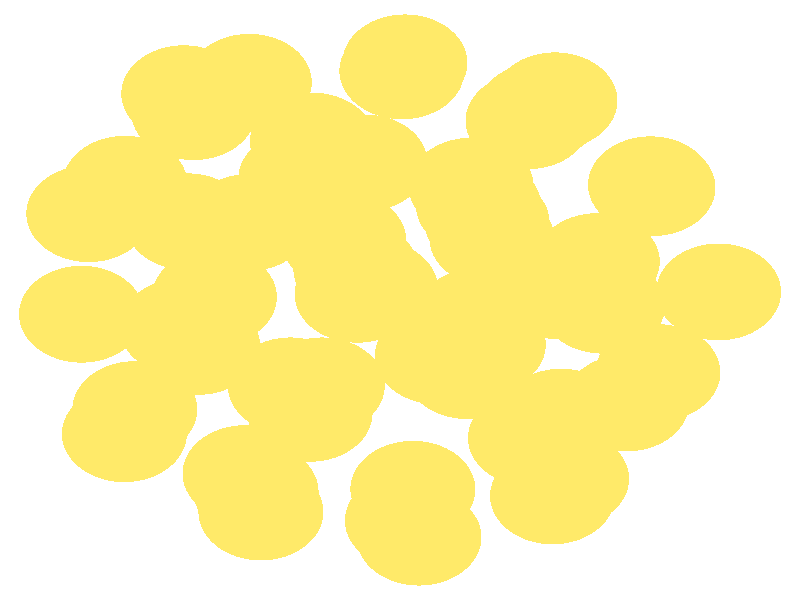 #include "colors.inc"
#include "finish.inc"

global_settings {assumed_gamma 1 max_trace_level 6}
background {color White}
camera {orthographic
  right -13.06*x up 12.65*y
  direction 1.00*z
  location <0,0,50.00> look_at <0,0,0>}
light_source {<  2.00,   3.00,  40.00> color White
  area_light <0.70, 0, 0>, <0, 0.70, 0>, 3, 3
  adaptive 1 jitter}

#declare simple = finish {phong 0.7}
#declare pale = finish {ambient .5 diffuse .85 roughness .001 specular 0.200 }
#declare intermediate = finish {ambient 0.3 diffuse 0.6 specular 0.10 roughness 0.04 }
#declare vmd = finish {ambient .0 diffuse .65 phong 0.1 phong_size 40. specular 0.500 }
#declare jmol = finish {ambient .2 diffuse .6 specular 1 roughness .001 metallic}
#declare ase2 = finish {ambient 0.05 brilliance 3 diffuse 0.6 metallic specular 0.70 roughness 0.04 reflection 0.15}
#declare ase3 = finish {ambient .15 brilliance 2 diffuse .6 metallic specular 1. roughness .001 reflection .0}
#declare glass = finish {ambient .05 diffuse .3 specular 1. roughness .001}
#declare Rcell = 0.050;
#declare Rbond = 0.100;

#macro atom(LOC, R, COL, FIN)
  sphere{LOC, R texture{pigment{COL} finish{FIN}}}
#end
#macro constrain(LOC, R, COL, FIN)
union{torus{R, Rcell rotate 45*z texture{pigment{COL} finish{FIN}}}
      torus{R, Rcell rotate -45*z texture{pigment{COL} finish{FIN}}}
      translate LOC}
#end

atom(< -4.50,  -2.82,  -6.92>, 1.02, rgb <1.00, 0.82, 0.14>, ase3) // #0 
atom(< -2.35,  -4.04,  -5.08>, 1.02, rgb <1.00, 0.82, 0.14>, ase3) // #1 
atom(< -4.33,  -2.31,  -4.08>, 1.02, rgb <1.00, 0.82, 0.14>, ase3) // #2 
atom(< -2.53,  -3.66,  -2.26>, 1.02, rgb <1.00, 0.82, 0.14>, ase3) // #3 
atom(< -1.27,  -1.81,  -3.82>, 1.02, rgb <1.00, 0.82, 0.14>, ase3) // #4 
atom(<  0.21,  -3.99,  -2.99>, 1.02, rgb <1.00, 0.82, 0.14>, ase3) // #5 
atom(< -3.30,  -0.98,  -1.81>, 1.02, rgb <1.00, 0.82, 0.14>, ase3) // #6 
atom(<  1.27,  -0.35,  -0.88>, 1.02, rgb <1.00, 0.82, 0.14>, ase3) // #7 
atom(< -5.20,  -0.30,  -5.94>, 1.02, rgb <1.00, 0.82, 0.14>, ase3) // #8 
atom(< -5.08,   1.82,  -7.86>, 1.02, rgb <1.00, 0.82, 0.14>, ase3) // #9 
atom(< -3.03,   0.06,  -4.78>, 1.02, rgb <1.00, 0.82, 0.14>, ase3) // #10 
atom(< -4.49,   2.44,  -5.20>, 1.02, rgb <1.00, 0.82, 0.14>, ase3) // #11 
atom(< -3.47,   1.65,  -2.60>, 1.02, rgb <1.00, 0.82, 0.14>, ase3) // #12 
atom(< -1.62,   2.56,  -4.46>, 1.02, rgb <1.00, 0.82, 0.14>, ase3) // #13 
atom(< -0.72,   0.65,  -2.69>, 1.02, rgb <1.00, 0.82, 0.14>, ase3) // #14 
atom(< -1.43,   3.35,  -1.82>, 1.02, rgb <1.00, 0.82, 0.14>, ase3) // #15 
atom(< -0.92,   1.26,   0.00>, 1.02, rgb <1.00, 0.82, 0.14>, ase3) // #16 
atom(<  1.16,   2.40,  -1.43>, 1.02, rgb <1.00, 0.82, 0.14>, ase3) // #17 
atom(< -2.46,   4.59,  -6.07>, 1.02, rgb <1.00, 0.82, 0.14>, ase3) // #18 
atom(< -3.53,   4.35,  -3.37>, 1.02, rgb <1.00, 0.82, 0.14>, ase3) // #19 
atom(<  0.03,   4.83,  -4.52>, 1.02, rgb <1.00, 0.82, 0.14>, ase3) // #20 
atom(< -2.27,  -4.47,  -7.79>, 1.02, rgb <1.00, 0.82, 0.14>, ase3) // #21 
atom(< -1.47,  -2.39,  -9.39>, 1.02, rgb <1.00, 0.82, 0.14>, ase3) // #22 
atom(<  0.12,  -4.65,  -8.47>, 1.02, rgb <1.00, 0.82, 0.14>, ase3) // #23 
atom(< -1.79,  -1.81,  -6.66>, 1.02, rgb <1.00, 0.82, 0.14>, ase3) // #24 
atom(<  0.31,  -5.00,  -5.65>, 1.02, rgb <1.00, 0.82, 0.14>, ase3) // #25 
atom(<  1.10,  -1.49,  -7.17>, 1.02, rgb <1.00, 0.82, 0.14>, ase3) // #26 
atom(<  2.72,  -3.77,  -4.07>, 1.02, rgb <1.00, 0.82, 0.14>, ase3) // #27 
atom(<  1.36,  -0.94,  -3.59>, 1.02, rgb <1.00, 0.82, 0.14>, ase3) // #28 
atom(<  2.13,  -2.91,  -1.81>, 1.02, rgb <1.00, 0.82, 0.14>, ase3) // #29 
atom(<  4.21,  -1.53,  -3.60>, 1.02, rgb <1.00, 0.82, 0.14>, ase3) // #30 
atom(< -3.56,  -0.57,  -8.38>, 1.02, rgb <1.00, 0.82, 0.14>, ase3) // #31 
atom(< -0.92,   1.26, -11.34>, 1.02, rgb <1.00, 0.82, 0.14>, ase3) // #32 
atom(< -0.70,   0.12,  -8.56>, 1.02, rgb <1.00, 0.82, 0.14>, ase3) // #33 
atom(< -2.48,   1.63,  -7.00>, 1.02, rgb <1.00, 0.82, 0.14>, ase3) // #34 
atom(< -0.40,   0.24,  -5.52>, 1.02, rgb <1.00, 0.82, 0.14>, ase3) // #35 
atom(<  1.42,   1.64,  -7.12>, 1.02, rgb <1.00, 0.82, 0.14>, ase3) // #36 
atom(<  2.54,   0.20,  -5.43>, 1.02, rgb <1.00, 0.82, 0.14>, ase3) // #37 
atom(<  1.28,   1.99,  -4.25>, 1.02, rgb <1.00, 0.82, 0.14>, ase3) // #38 
atom(<  3.22,   0.81,  -2.57>, 1.02, rgb <1.00, 0.82, 0.14>, ase3) // #39 
atom(<  4.13,   2.37,  -4.66>, 1.02, rgb <1.00, 0.82, 0.14>, ase3) // #40 
atom(< -3.37,   3.97,  -8.61>, 1.02, rgb <1.00, 0.82, 0.14>, ase3) // #41 
atom(< -0.57,   2.89,  -9.00>, 1.02, rgb <1.00, 0.82, 0.14>, ase3) // #42 
atom(<  0.08,   5.00,  -7.33>, 1.02, rgb <1.00, 0.82, 0.14>, ase3) // #43 
atom(<  2.27,   3.98,  -5.98>, 1.02, rgb <1.00, 0.82, 0.14>, ase3) // #44 
atom(<  2.53,   4.20,  -3.21>, 1.02, rgb <1.00, 0.82, 0.14>, ase3) // #45 
atom(<  2.63,  -2.47,  -9.39>, 1.02, rgb <1.00, 0.82, 0.14>, ase3) // #46 
atom(<  2.49,  -4.13,  -7.16>, 1.02, rgb <1.00, 0.82, 0.14>, ase3) // #47 
atom(<  3.70,  -2.17,  -6.22>, 1.02, rgb <1.00, 0.82, 0.14>, ase3) // #48 
atom(<  0.61,  -1.18, -10.76>, 1.02, rgb <1.00, 0.82, 0.14>, ase3) // #49 
atom(<  1.50,   1.30,  -9.88>, 1.02, rgb <1.00, 0.82, 0.14>, ase3) // #50 
atom(<  3.31,  -0.11,  -8.10>, 1.02, rgb <1.00, 0.82, 0.14>, ase3) // #51 
atom(<  4.09,   2.43,  -7.40>, 1.02, rgb <1.00, 0.82, 0.14>, ase3) // #52 
atom(<  5.20,   0.17,  -6.08>, 1.02, rgb <1.00, 0.82, 0.14>, ase3) // #53 
atom(<  2.09,   3.78,  -8.77>, 1.02, rgb <1.00, 0.82, 0.14>, ase3) // #54 
